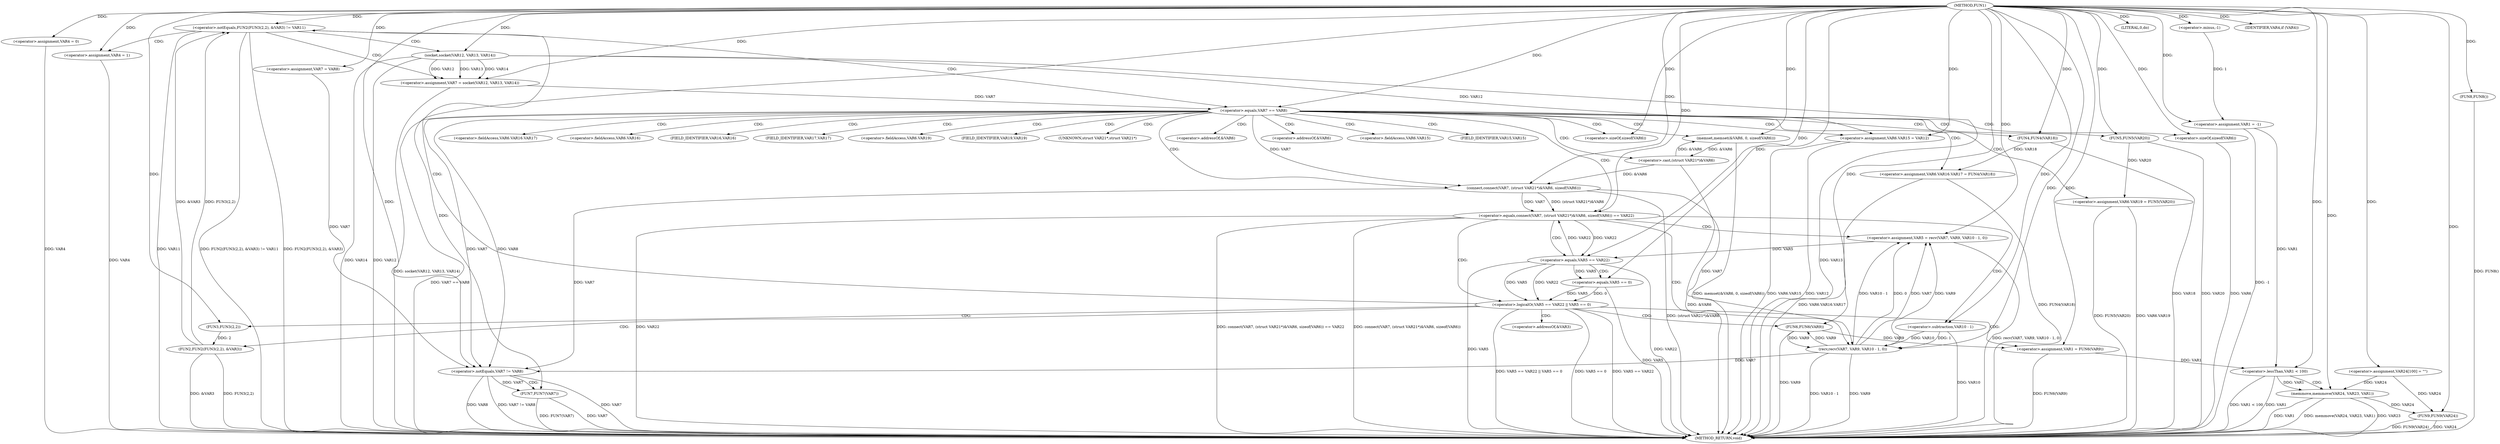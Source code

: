 digraph FUN1 {  
"1000100" [label = "(METHOD,FUN1)" ]
"1000238" [label = "(METHOD_RETURN,void)" ]
"1000103" [label = "(<operator>.assignment,VAR1 = -1)" ]
"1000105" [label = "(<operator>.minus,-1)" ]
"1000110" [label = "(<operator>.assignment,VAR4 = 0)" ]
"1000116" [label = "(<operator>.assignment,VAR7 = VAR8)" ]
"1000123" [label = "(<operator>.notEquals,FUN2(FUN3(2,2), &VAR3) != VAR11)" ]
"1000124" [label = "(FUN2,FUN2(FUN3(2,2), &VAR3))" ]
"1000125" [label = "(FUN3,FUN3(2,2))" ]
"1000133" [label = "(<operator>.assignment,VAR4 = 1)" ]
"1000136" [label = "(<operator>.assignment,VAR7 = socket(VAR12, VAR13, VAR14))" ]
"1000138" [label = "(socket,socket(VAR12, VAR13, VAR14))" ]
"1000143" [label = "(<operator>.equals,VAR7 == VAR8)" ]
"1000148" [label = "(memset,memset(&VAR6, 0, sizeof(VAR6)))" ]
"1000152" [label = "(<operator>.sizeOf,sizeof(VAR6))" ]
"1000154" [label = "(<operator>.assignment,VAR6.VAR15 = VAR12)" ]
"1000159" [label = "(<operator>.assignment,VAR6.VAR16.VAR17 = FUN4(VAR18))" ]
"1000165" [label = "(FUN4,FUN4(VAR18))" ]
"1000167" [label = "(<operator>.assignment,VAR6.VAR19 = FUN5(VAR20))" ]
"1000171" [label = "(FUN5,FUN5(VAR20))" ]
"1000174" [label = "(<operator>.equals,connect(VAR7, (struct VAR21*)&VAR6, sizeof(VAR6)) == VAR22)" ]
"1000175" [label = "(connect,connect(VAR7, (struct VAR21*)&VAR6, sizeof(VAR6)))" ]
"1000177" [label = "(<operator>.cast,(struct VAR21*)&VAR6)" ]
"1000181" [label = "(<operator>.sizeOf,sizeof(VAR6))" ]
"1000186" [label = "(<operator>.assignment,VAR5 = recv(VAR7, VAR9, VAR10 - 1, 0))" ]
"1000188" [label = "(recv,recv(VAR7, VAR9, VAR10 - 1, 0))" ]
"1000191" [label = "(<operator>.subtraction,VAR10 - 1)" ]
"1000196" [label = "(<operator>.logicalOr,VAR5 == VAR22 || VAR5 == 0)" ]
"1000197" [label = "(<operator>.equals,VAR5 == VAR22)" ]
"1000200" [label = "(<operator>.equals,VAR5 == 0)" ]
"1000205" [label = "(<operator>.assignment,VAR1 = FUN6(VAR9))" ]
"1000207" [label = "(FUN6,FUN6(VAR9))" ]
"1000209" [label = "(LITERAL,0,do)" ]
"1000211" [label = "(<operator>.notEquals,VAR7 != VAR8)" ]
"1000215" [label = "(FUN7,FUN7(VAR7))" ]
"1000218" [label = "(IDENTIFIER,VAR4,if (VAR4))" ]
"1000220" [label = "(FUN8,FUN8())" ]
"1000224" [label = "(<operator>.assignment,VAR24[100] = \"\")" ]
"1000228" [label = "(<operator>.lessThan,VAR1 < 100)" ]
"1000232" [label = "(memmove,memmove(VAR24, VAR23, VAR1))" ]
"1000236" [label = "(FUN9,FUN9(VAR24))" ]
"1000128" [label = "(<operator>.addressOf,&VAR3)" ]
"1000149" [label = "(<operator>.addressOf,&VAR6)" ]
"1000155" [label = "(<operator>.fieldAccess,VAR6.VAR15)" ]
"1000157" [label = "(FIELD_IDENTIFIER,VAR15,VAR15)" ]
"1000160" [label = "(<operator>.fieldAccess,VAR6.VAR16.VAR17)" ]
"1000161" [label = "(<operator>.fieldAccess,VAR6.VAR16)" ]
"1000163" [label = "(FIELD_IDENTIFIER,VAR16,VAR16)" ]
"1000164" [label = "(FIELD_IDENTIFIER,VAR17,VAR17)" ]
"1000168" [label = "(<operator>.fieldAccess,VAR6.VAR19)" ]
"1000170" [label = "(FIELD_IDENTIFIER,VAR19,VAR19)" ]
"1000178" [label = "(UNKNOWN,struct VAR21*,struct VAR21*)" ]
"1000179" [label = "(<operator>.addressOf,&VAR6)" ]
  "1000171" -> "1000238"  [ label = "DDG: VAR20"] 
  "1000236" -> "1000238"  [ label = "DDG: VAR24"] 
  "1000236" -> "1000238"  [ label = "DDG: FUN9(VAR24)"] 
  "1000177" -> "1000238"  [ label = "DDG: &VAR6"] 
  "1000103" -> "1000238"  [ label = "DDG: -1"] 
  "1000188" -> "1000238"  [ label = "DDG: VAR10 - 1"] 
  "1000205" -> "1000238"  [ label = "DDG: FUN6(VAR9)"] 
  "1000196" -> "1000238"  [ label = "DDG: VAR5 == VAR22 || VAR5 == 0"] 
  "1000181" -> "1000238"  [ label = "DDG: VAR6"] 
  "1000186" -> "1000238"  [ label = "DDG: recv(VAR7, VAR9, VAR10 - 1, 0)"] 
  "1000167" -> "1000238"  [ label = "DDG: VAR6.VAR19"] 
  "1000123" -> "1000238"  [ label = "DDG: VAR11"] 
  "1000124" -> "1000238"  [ label = "DDG: FUN3(2,2)"] 
  "1000200" -> "1000238"  [ label = "DDG: VAR5"] 
  "1000232" -> "1000238"  [ label = "DDG: VAR1"] 
  "1000188" -> "1000238"  [ label = "DDG: VAR9"] 
  "1000196" -> "1000238"  [ label = "DDG: VAR5 == 0"] 
  "1000215" -> "1000238"  [ label = "DDG: VAR7"] 
  "1000159" -> "1000238"  [ label = "DDG: VAR6.VAR16.VAR17"] 
  "1000228" -> "1000238"  [ label = "DDG: VAR1 < 100"] 
  "1000123" -> "1000238"  [ label = "DDG: FUN2(FUN3(2,2), &VAR3) != VAR11"] 
  "1000138" -> "1000238"  [ label = "DDG: VAR14"] 
  "1000138" -> "1000238"  [ label = "DDG: VAR12"] 
  "1000165" -> "1000238"  [ label = "DDG: VAR18"] 
  "1000138" -> "1000238"  [ label = "DDG: VAR13"] 
  "1000228" -> "1000238"  [ label = "DDG: VAR1"] 
  "1000154" -> "1000238"  [ label = "DDG: VAR6.VAR15"] 
  "1000133" -> "1000238"  [ label = "DDG: VAR4"] 
  "1000154" -> "1000238"  [ label = "DDG: VAR12"] 
  "1000207" -> "1000238"  [ label = "DDG: VAR9"] 
  "1000148" -> "1000238"  [ label = "DDG: memset(&VAR6, 0, sizeof(VAR6))"] 
  "1000211" -> "1000238"  [ label = "DDG: VAR7"] 
  "1000196" -> "1000238"  [ label = "DDG: VAR5 == VAR22"] 
  "1000197" -> "1000238"  [ label = "DDG: VAR22"] 
  "1000232" -> "1000238"  [ label = "DDG: memmove(VAR24, VAR23, VAR1)"] 
  "1000211" -> "1000238"  [ label = "DDG: VAR8"] 
  "1000211" -> "1000238"  [ label = "DDG: VAR7 != VAR8"] 
  "1000232" -> "1000238"  [ label = "DDG: VAR23"] 
  "1000143" -> "1000238"  [ label = "DDG: VAR7 == VAR8"] 
  "1000220" -> "1000238"  [ label = "DDG: FUN8()"] 
  "1000167" -> "1000238"  [ label = "DDG: FUN5(VAR20)"] 
  "1000215" -> "1000238"  [ label = "DDG: FUN7(VAR7)"] 
  "1000175" -> "1000238"  [ label = "DDG: (struct VAR21*)&VAR6"] 
  "1000124" -> "1000238"  [ label = "DDG: &VAR3"] 
  "1000136" -> "1000238"  [ label = "DDG: socket(VAR12, VAR13, VAR14)"] 
  "1000110" -> "1000238"  [ label = "DDG: VAR4"] 
  "1000174" -> "1000238"  [ label = "DDG: VAR22"] 
  "1000191" -> "1000238"  [ label = "DDG: VAR10"] 
  "1000174" -> "1000238"  [ label = "DDG: connect(VAR7, (struct VAR21*)&VAR6, sizeof(VAR6)) == VAR22"] 
  "1000174" -> "1000238"  [ label = "DDG: connect(VAR7, (struct VAR21*)&VAR6, sizeof(VAR6))"] 
  "1000123" -> "1000238"  [ label = "DDG: FUN2(FUN3(2,2), &VAR3)"] 
  "1000197" -> "1000238"  [ label = "DDG: VAR5"] 
  "1000159" -> "1000238"  [ label = "DDG: FUN4(VAR18)"] 
  "1000105" -> "1000103"  [ label = "DDG: 1"] 
  "1000100" -> "1000103"  [ label = "DDG: "] 
  "1000100" -> "1000105"  [ label = "DDG: "] 
  "1000100" -> "1000110"  [ label = "DDG: "] 
  "1000100" -> "1000116"  [ label = "DDG: "] 
  "1000124" -> "1000123"  [ label = "DDG: FUN3(2,2)"] 
  "1000124" -> "1000123"  [ label = "DDG: &VAR3"] 
  "1000125" -> "1000124"  [ label = "DDG: 2"] 
  "1000100" -> "1000125"  [ label = "DDG: "] 
  "1000100" -> "1000123"  [ label = "DDG: "] 
  "1000100" -> "1000133"  [ label = "DDG: "] 
  "1000138" -> "1000136"  [ label = "DDG: VAR12"] 
  "1000138" -> "1000136"  [ label = "DDG: VAR13"] 
  "1000138" -> "1000136"  [ label = "DDG: VAR14"] 
  "1000100" -> "1000136"  [ label = "DDG: "] 
  "1000100" -> "1000138"  [ label = "DDG: "] 
  "1000136" -> "1000143"  [ label = "DDG: VAR7"] 
  "1000100" -> "1000143"  [ label = "DDG: "] 
  "1000177" -> "1000148"  [ label = "DDG: &VAR6"] 
  "1000100" -> "1000148"  [ label = "DDG: "] 
  "1000100" -> "1000152"  [ label = "DDG: "] 
  "1000138" -> "1000154"  [ label = "DDG: VAR12"] 
  "1000100" -> "1000154"  [ label = "DDG: "] 
  "1000165" -> "1000159"  [ label = "DDG: VAR18"] 
  "1000100" -> "1000165"  [ label = "DDG: "] 
  "1000171" -> "1000167"  [ label = "DDG: VAR20"] 
  "1000100" -> "1000171"  [ label = "DDG: "] 
  "1000175" -> "1000174"  [ label = "DDG: VAR7"] 
  "1000175" -> "1000174"  [ label = "DDG: (struct VAR21*)&VAR6"] 
  "1000143" -> "1000175"  [ label = "DDG: VAR7"] 
  "1000100" -> "1000175"  [ label = "DDG: "] 
  "1000177" -> "1000175"  [ label = "DDG: &VAR6"] 
  "1000148" -> "1000177"  [ label = "DDG: &VAR6"] 
  "1000100" -> "1000181"  [ label = "DDG: "] 
  "1000197" -> "1000174"  [ label = "DDG: VAR22"] 
  "1000100" -> "1000174"  [ label = "DDG: "] 
  "1000188" -> "1000186"  [ label = "DDG: VAR7"] 
  "1000188" -> "1000186"  [ label = "DDG: VAR9"] 
  "1000188" -> "1000186"  [ label = "DDG: VAR10 - 1"] 
  "1000188" -> "1000186"  [ label = "DDG: 0"] 
  "1000100" -> "1000186"  [ label = "DDG: "] 
  "1000175" -> "1000188"  [ label = "DDG: VAR7"] 
  "1000100" -> "1000188"  [ label = "DDG: "] 
  "1000207" -> "1000188"  [ label = "DDG: VAR9"] 
  "1000191" -> "1000188"  [ label = "DDG: VAR10"] 
  "1000191" -> "1000188"  [ label = "DDG: 1"] 
  "1000100" -> "1000191"  [ label = "DDG: "] 
  "1000197" -> "1000196"  [ label = "DDG: VAR5"] 
  "1000197" -> "1000196"  [ label = "DDG: VAR22"] 
  "1000186" -> "1000197"  [ label = "DDG: VAR5"] 
  "1000100" -> "1000197"  [ label = "DDG: "] 
  "1000174" -> "1000197"  [ label = "DDG: VAR22"] 
  "1000200" -> "1000196"  [ label = "DDG: VAR5"] 
  "1000200" -> "1000196"  [ label = "DDG: 0"] 
  "1000197" -> "1000200"  [ label = "DDG: VAR5"] 
  "1000100" -> "1000200"  [ label = "DDG: "] 
  "1000207" -> "1000205"  [ label = "DDG: VAR9"] 
  "1000100" -> "1000205"  [ label = "DDG: "] 
  "1000188" -> "1000207"  [ label = "DDG: VAR9"] 
  "1000100" -> "1000207"  [ label = "DDG: "] 
  "1000100" -> "1000209"  [ label = "DDG: "] 
  "1000116" -> "1000211"  [ label = "DDG: VAR7"] 
  "1000188" -> "1000211"  [ label = "DDG: VAR7"] 
  "1000143" -> "1000211"  [ label = "DDG: VAR7"] 
  "1000175" -> "1000211"  [ label = "DDG: VAR7"] 
  "1000100" -> "1000211"  [ label = "DDG: "] 
  "1000143" -> "1000211"  [ label = "DDG: VAR8"] 
  "1000211" -> "1000215"  [ label = "DDG: VAR7"] 
  "1000100" -> "1000215"  [ label = "DDG: "] 
  "1000100" -> "1000218"  [ label = "DDG: "] 
  "1000100" -> "1000220"  [ label = "DDG: "] 
  "1000100" -> "1000224"  [ label = "DDG: "] 
  "1000103" -> "1000228"  [ label = "DDG: VAR1"] 
  "1000205" -> "1000228"  [ label = "DDG: VAR1"] 
  "1000100" -> "1000228"  [ label = "DDG: "] 
  "1000224" -> "1000232"  [ label = "DDG: VAR24"] 
  "1000100" -> "1000232"  [ label = "DDG: "] 
  "1000228" -> "1000232"  [ label = "DDG: VAR1"] 
  "1000224" -> "1000236"  [ label = "DDG: VAR24"] 
  "1000232" -> "1000236"  [ label = "DDG: VAR24"] 
  "1000100" -> "1000236"  [ label = "DDG: "] 
  "1000123" -> "1000133"  [ label = "CDG: "] 
  "1000123" -> "1000136"  [ label = "CDG: "] 
  "1000123" -> "1000143"  [ label = "CDG: "] 
  "1000123" -> "1000138"  [ label = "CDG: "] 
  "1000143" -> "1000164"  [ label = "CDG: "] 
  "1000143" -> "1000174"  [ label = "CDG: "] 
  "1000143" -> "1000161"  [ label = "CDG: "] 
  "1000143" -> "1000152"  [ label = "CDG: "] 
  "1000143" -> "1000148"  [ label = "CDG: "] 
  "1000143" -> "1000165"  [ label = "CDG: "] 
  "1000143" -> "1000157"  [ label = "CDG: "] 
  "1000143" -> "1000149"  [ label = "CDG: "] 
  "1000143" -> "1000163"  [ label = "CDG: "] 
  "1000143" -> "1000168"  [ label = "CDG: "] 
  "1000143" -> "1000178"  [ label = "CDG: "] 
  "1000143" -> "1000159"  [ label = "CDG: "] 
  "1000143" -> "1000167"  [ label = "CDG: "] 
  "1000143" -> "1000175"  [ label = "CDG: "] 
  "1000143" -> "1000155"  [ label = "CDG: "] 
  "1000143" -> "1000154"  [ label = "CDG: "] 
  "1000143" -> "1000160"  [ label = "CDG: "] 
  "1000143" -> "1000170"  [ label = "CDG: "] 
  "1000143" -> "1000171"  [ label = "CDG: "] 
  "1000143" -> "1000179"  [ label = "CDG: "] 
  "1000143" -> "1000177"  [ label = "CDG: "] 
  "1000143" -> "1000181"  [ label = "CDG: "] 
  "1000174" -> "1000191"  [ label = "CDG: "] 
  "1000174" -> "1000197"  [ label = "CDG: "] 
  "1000174" -> "1000186"  [ label = "CDG: "] 
  "1000174" -> "1000196"  [ label = "CDG: "] 
  "1000174" -> "1000188"  [ label = "CDG: "] 
  "1000196" -> "1000207"  [ label = "CDG: "] 
  "1000196" -> "1000205"  [ label = "CDG: "] 
  "1000196" -> "1000125"  [ label = "CDG: "] 
  "1000196" -> "1000128"  [ label = "CDG: "] 
  "1000196" -> "1000123"  [ label = "CDG: "] 
  "1000196" -> "1000124"  [ label = "CDG: "] 
  "1000197" -> "1000200"  [ label = "CDG: "] 
  "1000211" -> "1000215"  [ label = "CDG: "] 
  "1000228" -> "1000232"  [ label = "CDG: "] 
}
